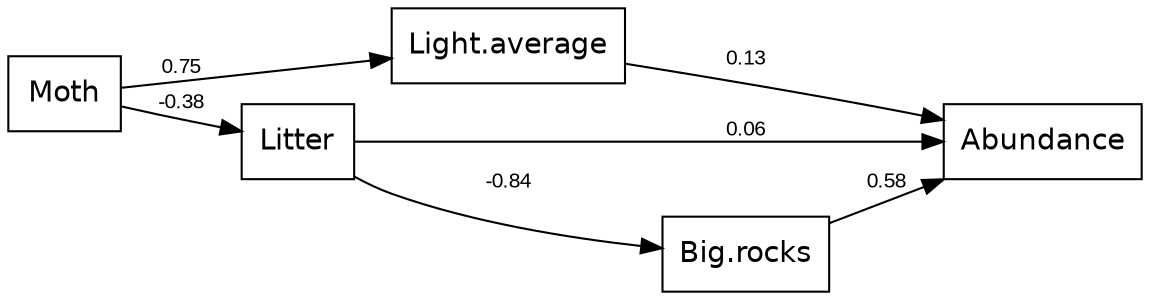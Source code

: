 digraph "sem.fit" {
  rankdir=LR;
  size="12,12";
  node [fontname="Helvetica" fontsize=14 shape=box];
  edge [fontname="Arial" fontsize=10];
  center=1;
  "Moth" -> "Light.average" [label="0.75"];
  "Moth" -> "Litter" [label="-0.38"];
  "Light.average" -> "Abundance" [label="0.13"];
  "Litter" -> "Big.rocks" [label="-0.84"];
  "Litter" -> "Abundance" [label="0.06"];
  "Big.rocks" -> "Abundance" [label="0.58"];
}
